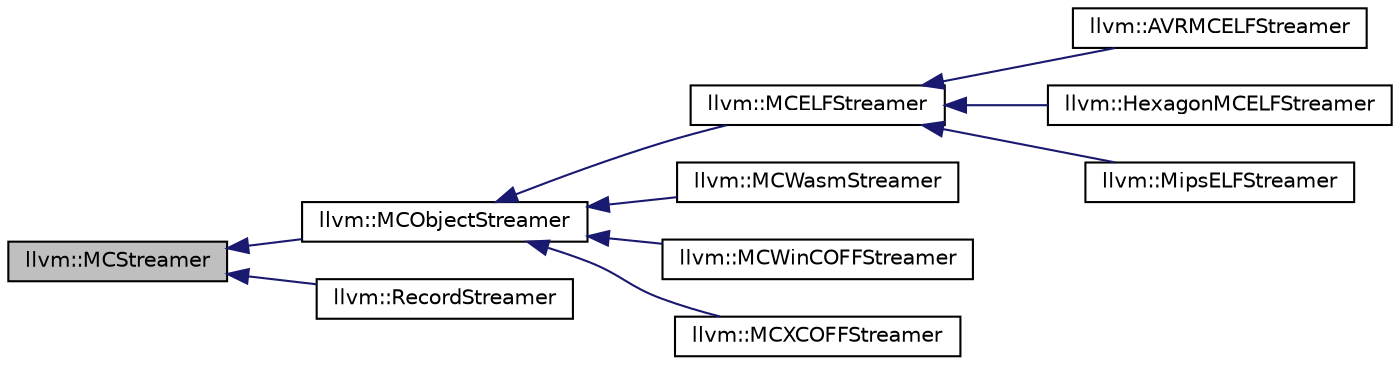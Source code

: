 digraph "llvm::MCStreamer"
{
 // LATEX_PDF_SIZE
  bgcolor="transparent";
  edge [fontname="Helvetica",fontsize="10",labelfontname="Helvetica",labelfontsize="10"];
  node [fontname="Helvetica",fontsize="10",shape="box"];
  rankdir="LR";
  Node1 [label="llvm::MCStreamer",height=0.2,width=0.4,color="black", fillcolor="grey75", style="filled", fontcolor="black",tooltip="Streaming machine code generation interface."];
  Node1 -> Node2 [dir="back",color="midnightblue",fontsize="10",style="solid",fontname="Helvetica"];
  Node2 [label="llvm::MCObjectStreamer",height=0.2,width=0.4,color="black",URL="$classllvm_1_1MCObjectStreamer.html",tooltip="Streaming object file generation interface."];
  Node2 -> Node3 [dir="back",color="midnightblue",fontsize="10",style="solid",fontname="Helvetica"];
  Node3 [label="llvm::MCELFStreamer",height=0.2,width=0.4,color="black",URL="$classllvm_1_1MCELFStreamer.html",tooltip=" "];
  Node3 -> Node4 [dir="back",color="midnightblue",fontsize="10",style="solid",fontname="Helvetica"];
  Node4 [label="llvm::AVRMCELFStreamer",height=0.2,width=0.4,color="black",URL="$classllvm_1_1AVRMCELFStreamer.html",tooltip=" "];
  Node3 -> Node5 [dir="back",color="midnightblue",fontsize="10",style="solid",fontname="Helvetica"];
  Node5 [label="llvm::HexagonMCELFStreamer",height=0.2,width=0.4,color="black",URL="$classllvm_1_1HexagonMCELFStreamer.html",tooltip=" "];
  Node3 -> Node6 [dir="back",color="midnightblue",fontsize="10",style="solid",fontname="Helvetica"];
  Node6 [label="llvm::MipsELFStreamer",height=0.2,width=0.4,color="black",URL="$classllvm_1_1MipsELFStreamer.html",tooltip=" "];
  Node2 -> Node7 [dir="back",color="midnightblue",fontsize="10",style="solid",fontname="Helvetica"];
  Node7 [label="llvm::MCWasmStreamer",height=0.2,width=0.4,color="black",URL="$classllvm_1_1MCWasmStreamer.html",tooltip=" "];
  Node2 -> Node8 [dir="back",color="midnightblue",fontsize="10",style="solid",fontname="Helvetica"];
  Node8 [label="llvm::MCWinCOFFStreamer",height=0.2,width=0.4,color="black",URL="$classllvm_1_1MCWinCOFFStreamer.html",tooltip=" "];
  Node2 -> Node9 [dir="back",color="midnightblue",fontsize="10",style="solid",fontname="Helvetica"];
  Node9 [label="llvm::MCXCOFFStreamer",height=0.2,width=0.4,color="black",URL="$classllvm_1_1MCXCOFFStreamer.html",tooltip=" "];
  Node1 -> Node10 [dir="back",color="midnightblue",fontsize="10",style="solid",fontname="Helvetica"];
  Node10 [label="llvm::RecordStreamer",height=0.2,width=0.4,color="black",URL="$classllvm_1_1RecordStreamer.html",tooltip=" "];
}
